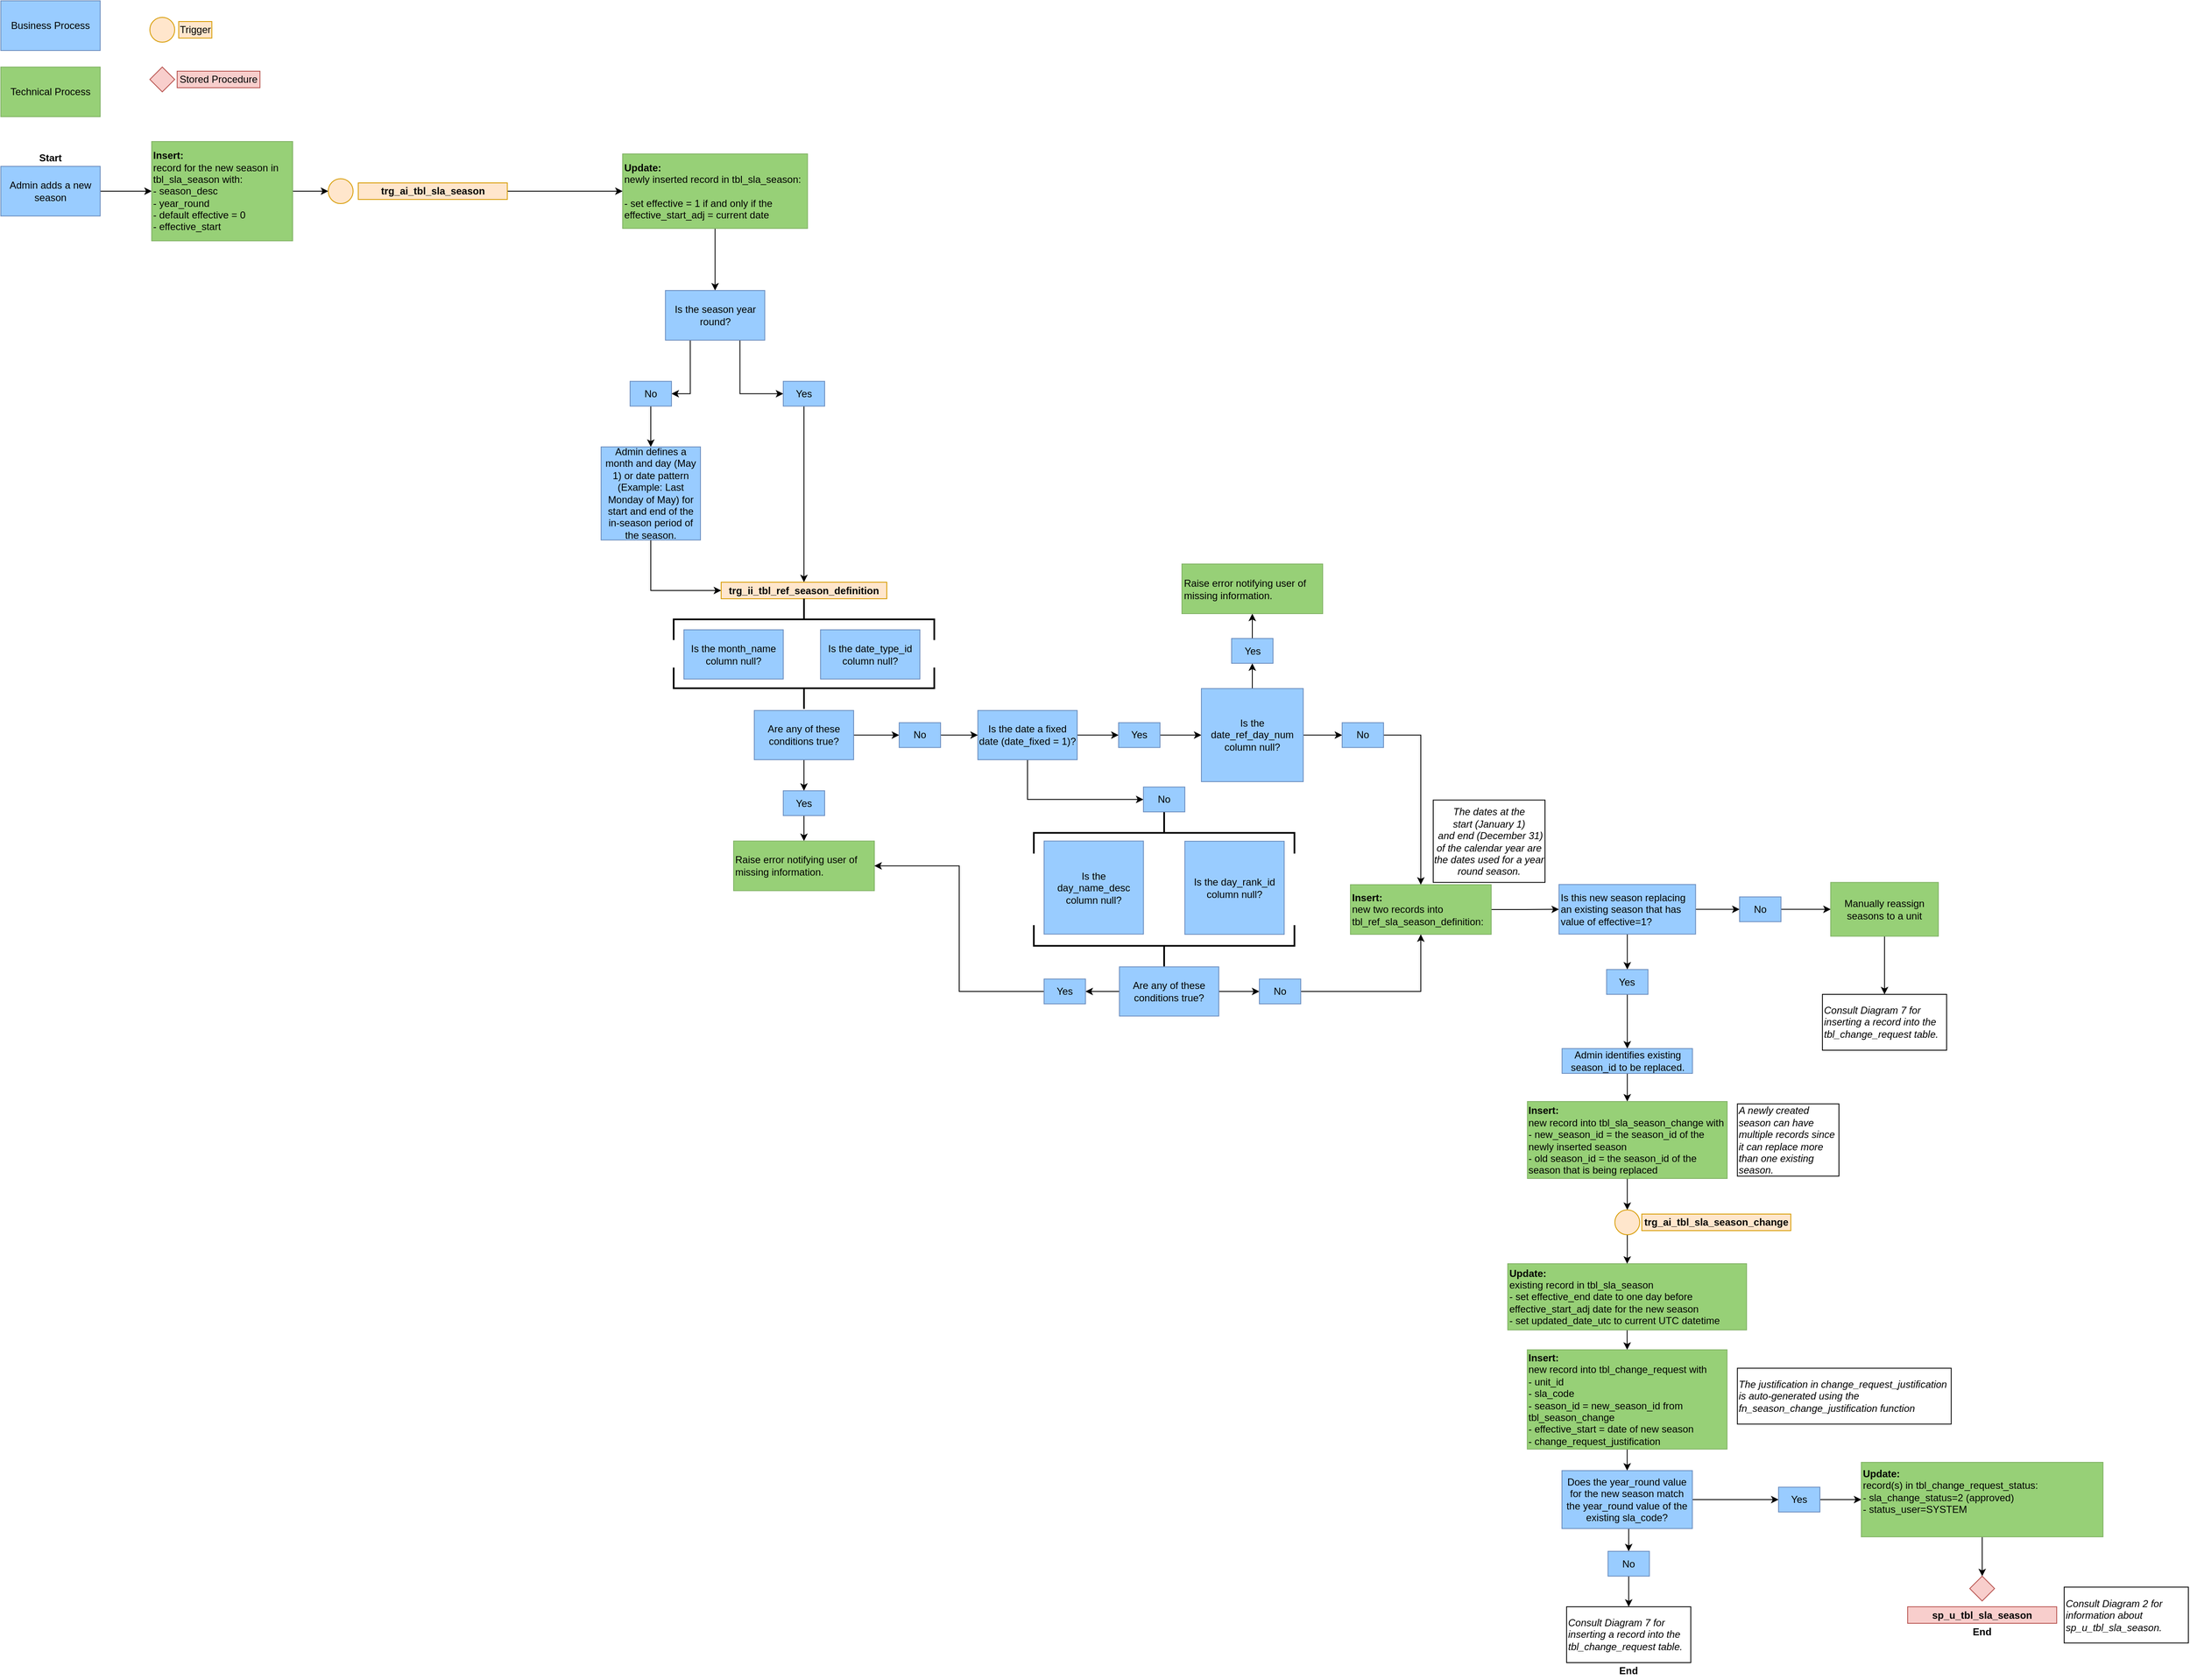<mxfile version="13.7.6" type="github">
  <diagram id="4DkwhPr2-WqgIGUP0eRN" name="Page-1">
    <mxGraphModel dx="1185" dy="662" grid="1" gridSize="10" guides="1" tooltips="1" connect="1" arrows="1" fold="1" page="1" pageScale="1" pageWidth="850" pageHeight="1100" math="0" shadow="0">
      <root>
        <mxCell id="0" />
        <mxCell id="1" parent="0" />
        <mxCell id="fpFHfdpzBPYg8LwL1SFc-1" value="Business Process" style="rounded=0;whiteSpace=wrap;html=1;fillColor=#99CCFF;strokeColor=#6c8ebf;" parent="1" vertex="1">
          <mxGeometry width="120" height="60" as="geometry" />
        </mxCell>
        <mxCell id="fpFHfdpzBPYg8LwL1SFc-2" value="Technical Process" style="rounded=0;whiteSpace=wrap;html=1;fillColor=#97D077;strokeColor=#82b366;" parent="1" vertex="1">
          <mxGeometry y="80" width="120" height="60" as="geometry" />
        </mxCell>
        <mxCell id="fpFHfdpzBPYg8LwL1SFc-3" value="" style="ellipse;whiteSpace=wrap;html=1;aspect=fixed;fillColor=#ffe6cc;strokeColor=#d79b00;" parent="1" vertex="1">
          <mxGeometry x="180" y="20" width="30" height="30" as="geometry" />
        </mxCell>
        <mxCell id="fpFHfdpzBPYg8LwL1SFc-4" value="Trigger" style="text;html=1;strokeColor=#d79b00;fillColor=#ffe6cc;align=center;verticalAlign=middle;whiteSpace=wrap;rounded=0;" parent="1" vertex="1">
          <mxGeometry x="214.84" y="25" width="40" height="20" as="geometry" />
        </mxCell>
        <mxCell id="XZEz-qlOAHaJMKjeeI-z-23" style="edgeStyle=orthogonalEdgeStyle;rounded=0;orthogonalLoop=1;jettySize=auto;html=1;exitX=1;exitY=0.5;exitDx=0;exitDy=0;" parent="1" source="fpFHfdpzBPYg8LwL1SFc-7" target="fpFHfdpzBPYg8LwL1SFc-8" edge="1">
          <mxGeometry relative="1" as="geometry" />
        </mxCell>
        <mxCell id="fpFHfdpzBPYg8LwL1SFc-7" value="Admin adds a new season" style="rounded=0;whiteSpace=wrap;html=1;fillColor=#99CCFF;strokeColor=#6c8ebf;" parent="1" vertex="1">
          <mxGeometry y="200" width="120" height="60" as="geometry" />
        </mxCell>
        <mxCell id="XZEz-qlOAHaJMKjeeI-z-25" style="edgeStyle=orthogonalEdgeStyle;rounded=0;orthogonalLoop=1;jettySize=auto;html=1;exitX=1;exitY=0.5;exitDx=0;exitDy=0;entryX=0;entryY=0.5;entryDx=0;entryDy=0;" parent="1" source="fpFHfdpzBPYg8LwL1SFc-8" target="W5VT7vu6px5nTqs0NcFv-1" edge="1">
          <mxGeometry relative="1" as="geometry" />
        </mxCell>
        <mxCell id="fpFHfdpzBPYg8LwL1SFc-8" value="&lt;b&gt;Insert:&lt;/b&gt;&lt;br&gt;record for the new season in tbl_sla_season with:&lt;br&gt;- season_desc&lt;br&gt;- year_round&lt;br&gt;- default effective = 0&lt;br&gt;- effective_start" style="rounded=0;whiteSpace=wrap;html=1;fillColor=#d5e8d4;strokeColor=#82b366;align=left;" parent="1" vertex="1">
          <mxGeometry x="182.33" y="170" width="170" height="120" as="geometry" />
        </mxCell>
        <mxCell id="XZEz-qlOAHaJMKjeeI-z-22" value="" style="edgeStyle=orthogonalEdgeStyle;rounded=0;orthogonalLoop=1;jettySize=auto;html=1;" parent="1" edge="1">
          <mxGeometry relative="1" as="geometry">
            <mxPoint x="2393.04" y="1856" as="sourcePoint" />
            <mxPoint x="2393.04" y="1903.56" as="targetPoint" />
          </mxGeometry>
        </mxCell>
        <mxCell id="0mnIXxgitie9EsV3Na0Z-1" value="Start" style="text;html=1;strokeColor=none;fillColor=none;align=center;verticalAlign=middle;whiteSpace=wrap;rounded=0;fontStyle=1" parent="1" vertex="1">
          <mxGeometry x="40" y="180" width="40" height="20" as="geometry" />
        </mxCell>
        <mxCell id="0mnIXxgitie9EsV3Na0Z-9" value="&lt;b&gt;sp_u_tbl_sla_season&lt;/b&gt;" style="text;html=1;strokeColor=#b85450;fillColor=#f8cecc;align=center;verticalAlign=middle;whiteSpace=wrap;rounded=0;" parent="1" vertex="1">
          <mxGeometry x="2302.98" y="1940.5" width="180" height="20" as="geometry" />
        </mxCell>
        <mxCell id="0mnIXxgitie9EsV3Na0Z-12" value="Consult Diagram 2 for information about sp_u_tbl_sla_season." style="rounded=0;whiteSpace=wrap;html=1;align=left;fontStyle=2;fillColor=none;" parent="1" vertex="1">
          <mxGeometry x="2492.04" y="1916.75" width="150" height="67.5" as="geometry" />
        </mxCell>
        <mxCell id="0mnIXxgitie9EsV3Na0Z-15" value="" style="rhombus;whiteSpace=wrap;html=1;fillColor=#f8cecc;strokeColor=#b85450;" parent="1" vertex="1">
          <mxGeometry x="180" y="80" width="30" height="30" as="geometry" />
        </mxCell>
        <mxCell id="0mnIXxgitie9EsV3Na0Z-16" value="Stored Procedure" style="text;html=1;strokeColor=#b85450;fillColor=#f8cecc;align=center;verticalAlign=middle;whiteSpace=wrap;rounded=0;" parent="1" vertex="1">
          <mxGeometry x="212.96" y="85" width="100" height="20" as="geometry" />
        </mxCell>
        <mxCell id="W5VT7vu6px5nTqs0NcFv-1" value="" style="ellipse;whiteSpace=wrap;html=1;aspect=fixed;fillColor=#ffe6cc;strokeColor=#d79b00;" parent="1" vertex="1">
          <mxGeometry x="395.46" y="215" width="30" height="30" as="geometry" />
        </mxCell>
        <mxCell id="XZEz-qlOAHaJMKjeeI-z-5" style="edgeStyle=orthogonalEdgeStyle;rounded=0;orthogonalLoop=1;jettySize=auto;html=1;exitX=1;exitY=0.5;exitDx=0;exitDy=0;" parent="1" source="W5VT7vu6px5nTqs0NcFv-2" target="W5VT7vu6px5nTqs0NcFv-4" edge="1">
          <mxGeometry relative="1" as="geometry" />
        </mxCell>
        <mxCell id="W5VT7vu6px5nTqs0NcFv-2" value="&lt;b&gt;trg_ai_tbl_sla_season&lt;/b&gt;" style="text;html=1;strokeColor=#d79b00;fillColor=#ffe6cc;align=center;verticalAlign=middle;whiteSpace=wrap;rounded=0;" parent="1" vertex="1">
          <mxGeometry x="431.71" y="220" width="180" height="20" as="geometry" />
        </mxCell>
        <mxCell id="XZEz-qlOAHaJMKjeeI-z-17" style="edgeStyle=orthogonalEdgeStyle;rounded=0;orthogonalLoop=1;jettySize=auto;html=1;exitX=0.5;exitY=1;exitDx=0;exitDy=0;" parent="1" source="W5VT7vu6px5nTqs0NcFv-4" target="W5VT7vu6px5nTqs0NcFv-8" edge="1">
          <mxGeometry relative="1" as="geometry" />
        </mxCell>
        <mxCell id="W5VT7vu6px5nTqs0NcFv-4" value="&lt;b&gt;Update:&lt;/b&gt;&lt;br&gt;newly inserted record in tbl_sla_season:&lt;br&gt;&amp;nbsp;&lt;br&gt;- set effective = 1 if and only if the effective_start_adj = current date" style="rounded=0;whiteSpace=wrap;html=1;fillColor=#97D077;strokeColor=#82b366;align=left;" parent="1" vertex="1">
          <mxGeometry x="751.01" y="185" width="223.29" height="90" as="geometry" />
        </mxCell>
        <mxCell id="XZEz-qlOAHaJMKjeeI-z-12" style="edgeStyle=orthogonalEdgeStyle;rounded=0;orthogonalLoop=1;jettySize=auto;html=1;exitX=0.75;exitY=1;exitDx=0;exitDy=0;entryX=0;entryY=0.5;entryDx=0;entryDy=0;" parent="1" source="W5VT7vu6px5nTqs0NcFv-8" target="W5VT7vu6px5nTqs0NcFv-10" edge="1">
          <mxGeometry relative="1" as="geometry" />
        </mxCell>
        <mxCell id="XZEz-qlOAHaJMKjeeI-z-13" style="edgeStyle=orthogonalEdgeStyle;rounded=0;orthogonalLoop=1;jettySize=auto;html=1;exitX=0.25;exitY=1;exitDx=0;exitDy=0;entryX=1;entryY=0.5;entryDx=0;entryDy=0;" parent="1" source="W5VT7vu6px5nTqs0NcFv-8" target="W5VT7vu6px5nTqs0NcFv-9" edge="1">
          <mxGeometry relative="1" as="geometry" />
        </mxCell>
        <mxCell id="W5VT7vu6px5nTqs0NcFv-8" value="Is the season year round?" style="rounded=0;whiteSpace=wrap;html=1;fillColor=#99CCFF;strokeColor=#6c8ebf;" parent="1" vertex="1">
          <mxGeometry x="802.66" y="350" width="120" height="60" as="geometry" />
        </mxCell>
        <mxCell id="XZEz-qlOAHaJMKjeeI-z-14" style="edgeStyle=orthogonalEdgeStyle;rounded=0;orthogonalLoop=1;jettySize=auto;html=1;exitX=0.5;exitY=1;exitDx=0;exitDy=0;entryX=0.5;entryY=0;entryDx=0;entryDy=0;" parent="1" source="W5VT7vu6px5nTqs0NcFv-9" target="W5VT7vu6px5nTqs0NcFv-15" edge="1">
          <mxGeometry relative="1" as="geometry" />
        </mxCell>
        <mxCell id="W5VT7vu6px5nTqs0NcFv-9" value="No" style="rounded=0;whiteSpace=wrap;html=1;fillColor=#99CCFF;strokeColor=#6c8ebf;align=center;" parent="1" vertex="1">
          <mxGeometry x="760" y="459.75" width="50" height="30" as="geometry" />
        </mxCell>
        <mxCell id="UFlidcO9mRyw9voRycj2-2" style="edgeStyle=orthogonalEdgeStyle;rounded=0;orthogonalLoop=1;jettySize=auto;html=1;exitX=0.5;exitY=1;exitDx=0;exitDy=0;entryX=0.5;entryY=0;entryDx=0;entryDy=0;" parent="1" source="W5VT7vu6px5nTqs0NcFv-10" target="UFlidcO9mRyw9voRycj2-1" edge="1">
          <mxGeometry relative="1" as="geometry" />
        </mxCell>
        <mxCell id="W5VT7vu6px5nTqs0NcFv-10" value="Yes" style="rounded=0;whiteSpace=wrap;html=1;fillColor=#99CCFF;strokeColor=#6c8ebf;align=center;" parent="1" vertex="1">
          <mxGeometry x="945" y="459.75" width="50" height="30" as="geometry" />
        </mxCell>
        <mxCell id="D1ovcPBO3w_oDZcapM56-44" style="edgeStyle=orthogonalEdgeStyle;rounded=0;orthogonalLoop=1;jettySize=auto;html=1;exitX=1;exitY=0.5;exitDx=0;exitDy=0;entryX=0;entryY=0.5;entryDx=0;entryDy=0;" edge="1" parent="1" source="W5VT7vu6px5nTqs0NcFv-14" target="D1ovcPBO3w_oDZcapM56-7">
          <mxGeometry relative="1" as="geometry" />
        </mxCell>
        <mxCell id="W5VT7vu6px5nTqs0NcFv-14" value="&lt;b&gt;Insert:&lt;/b&gt;&lt;br&gt;new two records into tbl_ref_sla_season_definition:" style="rounded=0;whiteSpace=wrap;html=1;fillColor=#97D077;strokeColor=#82b366;align=left;" parent="1" vertex="1">
          <mxGeometry x="1630" y="1068" width="170" height="60" as="geometry" />
        </mxCell>
        <mxCell id="UFlidcO9mRyw9voRycj2-3" style="edgeStyle=orthogonalEdgeStyle;rounded=0;orthogonalLoop=1;jettySize=auto;html=1;exitX=0.5;exitY=1;exitDx=0;exitDy=0;entryX=0;entryY=0.5;entryDx=0;entryDy=0;" parent="1" source="W5VT7vu6px5nTqs0NcFv-15" target="UFlidcO9mRyw9voRycj2-1" edge="1">
          <mxGeometry relative="1" as="geometry" />
        </mxCell>
        <mxCell id="W5VT7vu6px5nTqs0NcFv-15" value="Admin defines a month and day (May 1) or date pattern (Example: Last Monday of May) for start and end of the in-season period of the season." style="rounded=0;whiteSpace=wrap;html=1;fillColor=#99CCFF;strokeColor=#6c8ebf;" parent="1" vertex="1">
          <mxGeometry x="725.0" y="539" width="120" height="112.5" as="geometry" />
        </mxCell>
        <mxCell id="XZEz-qlOAHaJMKjeeI-z-1" value="&lt;i&gt;The dates at the start&amp;nbsp;&lt;/i&gt;&lt;i&gt;(January 1)&lt;/i&gt;&lt;i&gt;&lt;br&gt;&amp;nbsp;and end (&lt;/i&gt;&lt;i&gt;December 31)&lt;/i&gt;&lt;i&gt;&lt;br&gt;of the calendar year are the dates used for a year round season.&lt;/i&gt;" style="rounded=0;whiteSpace=wrap;html=1;" parent="1" vertex="1">
          <mxGeometry x="1730" y="965.75" width="135" height="99.5" as="geometry" />
        </mxCell>
        <mxCell id="xaypJvQnQSg7XH9IyrJF-1" value="&lt;b&gt;Insert:&lt;/b&gt;&lt;br&gt;record for the new season in tbl_sla_season with:&lt;br&gt;- season_desc&lt;br&gt;- year_round&lt;br&gt;- default effective = 0&lt;br&gt;- effective_start" style="rounded=0;whiteSpace=wrap;html=1;fillColor=#97D077;strokeColor=#82b366;align=left;" parent="1" vertex="1">
          <mxGeometry x="182.33" y="170" width="170" height="120" as="geometry" />
        </mxCell>
        <mxCell id="UFlidcO9mRyw9voRycj2-1" value="&lt;b&gt;trg_ii_tbl_ref_season_definition&lt;/b&gt;" style="text;html=1;strokeColor=#d79b00;fillColor=#ffe6cc;align=center;verticalAlign=middle;whiteSpace=wrap;rounded=0;" parent="1" vertex="1">
          <mxGeometry x="870" y="702.5" width="200" height="20" as="geometry" />
        </mxCell>
        <mxCell id="8h54FBhur8hLjSaqXnzQ-21" style="edgeStyle=orthogonalEdgeStyle;rounded=0;orthogonalLoop=1;jettySize=auto;html=1;exitX=0.5;exitY=1;exitDx=0;exitDy=0;entryX=0;entryY=0.5;entryDx=0;entryDy=0;" parent="1" source="UFlidcO9mRyw9voRycj2-4" target="8h54FBhur8hLjSaqXnzQ-3" edge="1">
          <mxGeometry relative="1" as="geometry" />
        </mxCell>
        <mxCell id="8h54FBhur8hLjSaqXnzQ-22" style="edgeStyle=orthogonalEdgeStyle;rounded=0;orthogonalLoop=1;jettySize=auto;html=1;exitX=1;exitY=0.5;exitDx=0;exitDy=0;" parent="1" source="UFlidcO9mRyw9voRycj2-4" target="8h54FBhur8hLjSaqXnzQ-2" edge="1">
          <mxGeometry relative="1" as="geometry" />
        </mxCell>
        <mxCell id="UFlidcO9mRyw9voRycj2-4" value="Is the date a fixed date (date_fixed = 1)?" style="rounded=0;whiteSpace=wrap;html=1;fillColor=#99CCFF;strokeColor=#6c8ebf;" parent="1" vertex="1">
          <mxGeometry x="1180" y="857.5" width="120" height="59.5" as="geometry" />
        </mxCell>
        <mxCell id="8h54FBhur8hLjSaqXnzQ-23" style="edgeStyle=orthogonalEdgeStyle;rounded=0;orthogonalLoop=1;jettySize=auto;html=1;exitX=1;exitY=0.5;exitDx=0;exitDy=0;entryX=0;entryY=0.5;entryDx=0;entryDy=0;" parent="1" source="8h54FBhur8hLjSaqXnzQ-2" target="8h54FBhur8hLjSaqXnzQ-7" edge="1">
          <mxGeometry relative="1" as="geometry" />
        </mxCell>
        <mxCell id="8h54FBhur8hLjSaqXnzQ-2" value="Yes" style="rounded=0;whiteSpace=wrap;html=1;fillColor=#99CCFF;strokeColor=#6c8ebf;align=center;" parent="1" vertex="1">
          <mxGeometry x="1350" y="872.25" width="50" height="30" as="geometry" />
        </mxCell>
        <mxCell id="8h54FBhur8hLjSaqXnzQ-3" value="No" style="rounded=0;whiteSpace=wrap;html=1;fillColor=#99CCFF;strokeColor=#6c8ebf;align=center;" parent="1" vertex="1">
          <mxGeometry x="1380" y="950" width="50" height="30" as="geometry" />
        </mxCell>
        <mxCell id="8h54FBhur8hLjSaqXnzQ-6" value="Is the day_name_desc column null?" style="rounded=0;whiteSpace=wrap;html=1;fillColor=#99CCFF;strokeColor=#6c8ebf;" parent="1" vertex="1">
          <mxGeometry x="1260" y="1015.25" width="120" height="112.5" as="geometry" />
        </mxCell>
        <mxCell id="8h54FBhur8hLjSaqXnzQ-36" style="edgeStyle=orthogonalEdgeStyle;rounded=0;orthogonalLoop=1;jettySize=auto;html=1;exitX=0.5;exitY=0;exitDx=0;exitDy=0;entryX=0.5;entryY=1;entryDx=0;entryDy=0;" parent="1" source="8h54FBhur8hLjSaqXnzQ-7" target="8h54FBhur8hLjSaqXnzQ-35" edge="1">
          <mxGeometry relative="1" as="geometry" />
        </mxCell>
        <mxCell id="8h54FBhur8hLjSaqXnzQ-39" style="edgeStyle=orthogonalEdgeStyle;rounded=0;orthogonalLoop=1;jettySize=auto;html=1;exitX=1;exitY=0.5;exitDx=0;exitDy=0;entryX=0;entryY=0.5;entryDx=0;entryDy=0;" parent="1" source="8h54FBhur8hLjSaqXnzQ-7" target="8h54FBhur8hLjSaqXnzQ-33" edge="1">
          <mxGeometry relative="1" as="geometry" />
        </mxCell>
        <mxCell id="8h54FBhur8hLjSaqXnzQ-7" value="Is the date_ref_day_num column null?" style="rounded=0;whiteSpace=wrap;html=1;fillColor=#99CCFF;strokeColor=#6c8ebf;" parent="1" vertex="1">
          <mxGeometry x="1450" y="831" width="123" height="112.5" as="geometry" />
        </mxCell>
        <mxCell id="8h54FBhur8hLjSaqXnzQ-8" value="Is the day_rank_id column null?" style="rounded=0;whiteSpace=wrap;html=1;fillColor=#99CCFF;strokeColor=#6c8ebf;" parent="1" vertex="1">
          <mxGeometry x="1430" y="1015.5" width="120" height="112.5" as="geometry" />
        </mxCell>
        <mxCell id="8h54FBhur8hLjSaqXnzQ-9" value="" style="strokeWidth=2;html=1;shape=mxgraph.flowchart.annotation_2;align=left;labelPosition=right;pointerEvents=1;rotation=90;" parent="1" vertex="1">
          <mxGeometry x="1380" y="848" width="50" height="314.75" as="geometry" />
        </mxCell>
        <mxCell id="8h54FBhur8hLjSaqXnzQ-11" value="Is the month_name column null?" style="rounded=0;whiteSpace=wrap;html=1;fillColor=#99CCFF;strokeColor=#6c8ebf;" parent="1" vertex="1">
          <mxGeometry x="825" y="760" width="120" height="59.5" as="geometry" />
        </mxCell>
        <mxCell id="8h54FBhur8hLjSaqXnzQ-12" value="Is the date_type_id column null?" style="rounded=0;whiteSpace=wrap;html=1;fillColor=#99CCFF;strokeColor=#6c8ebf;" parent="1" vertex="1">
          <mxGeometry x="990" y="760" width="120" height="59.5" as="geometry" />
        </mxCell>
        <mxCell id="8h54FBhur8hLjSaqXnzQ-13" value="" style="strokeWidth=2;html=1;shape=mxgraph.flowchart.annotation_2;align=left;labelPosition=right;pointerEvents=1;rotation=90;" parent="1" vertex="1">
          <mxGeometry x="945" y="590" width="50" height="314.75" as="geometry" />
        </mxCell>
        <mxCell id="8h54FBhur8hLjSaqXnzQ-18" value="" style="edgeStyle=orthogonalEdgeStyle;rounded=0;orthogonalLoop=1;jettySize=auto;html=1;" parent="1" source="8h54FBhur8hLjSaqXnzQ-14" target="8h54FBhur8hLjSaqXnzQ-17" edge="1">
          <mxGeometry relative="1" as="geometry" />
        </mxCell>
        <mxCell id="8h54FBhur8hLjSaqXnzQ-19" style="edgeStyle=orthogonalEdgeStyle;rounded=0;orthogonalLoop=1;jettySize=auto;html=1;exitX=1;exitY=0.5;exitDx=0;exitDy=0;entryX=0;entryY=0.5;entryDx=0;entryDy=0;" parent="1" source="8h54FBhur8hLjSaqXnzQ-14" target="8h54FBhur8hLjSaqXnzQ-16" edge="1">
          <mxGeometry relative="1" as="geometry" />
        </mxCell>
        <mxCell id="8h54FBhur8hLjSaqXnzQ-14" value="Are any of these conditions true?" style="rounded=0;whiteSpace=wrap;html=1;fillColor=#99CCFF;strokeColor=#6c8ebf;" parent="1" vertex="1">
          <mxGeometry x="910" y="857.5" width="120" height="59.5" as="geometry" />
        </mxCell>
        <mxCell id="8h54FBhur8hLjSaqXnzQ-15" value="" style="strokeWidth=2;html=1;shape=mxgraph.flowchart.annotation_2;align=left;labelPosition=right;pointerEvents=1;rotation=-90;" parent="1" vertex="1">
          <mxGeometry x="945" y="673.25" width="50" height="314.75" as="geometry" />
        </mxCell>
        <mxCell id="8h54FBhur8hLjSaqXnzQ-28" style="edgeStyle=orthogonalEdgeStyle;rounded=0;orthogonalLoop=1;jettySize=auto;html=1;exitX=1;exitY=0.5;exitDx=0;exitDy=0;entryX=0;entryY=0.5;entryDx=0;entryDy=0;" parent="1" source="8h54FBhur8hLjSaqXnzQ-16" target="UFlidcO9mRyw9voRycj2-4" edge="1">
          <mxGeometry relative="1" as="geometry" />
        </mxCell>
        <mxCell id="8h54FBhur8hLjSaqXnzQ-16" value="No" style="rounded=0;whiteSpace=wrap;html=1;fillColor=#99CCFF;strokeColor=#6c8ebf;align=center;" parent="1" vertex="1">
          <mxGeometry x="1085" y="872.25" width="50" height="30" as="geometry" />
        </mxCell>
        <mxCell id="8h54FBhur8hLjSaqXnzQ-27" style="edgeStyle=orthogonalEdgeStyle;rounded=0;orthogonalLoop=1;jettySize=auto;html=1;exitX=0.5;exitY=1;exitDx=0;exitDy=0;entryX=0.5;entryY=0;entryDx=0;entryDy=0;" parent="1" source="8h54FBhur8hLjSaqXnzQ-17" target="8h54FBhur8hLjSaqXnzQ-24" edge="1">
          <mxGeometry relative="1" as="geometry" />
        </mxCell>
        <mxCell id="8h54FBhur8hLjSaqXnzQ-17" value="Yes" style="rounded=0;whiteSpace=wrap;html=1;fillColor=#99CCFF;strokeColor=#6c8ebf;align=center;" parent="1" vertex="1">
          <mxGeometry x="945" y="954.5" width="50" height="30" as="geometry" />
        </mxCell>
        <mxCell id="8h54FBhur8hLjSaqXnzQ-24" value="Raise error notifying user of missing information." style="rounded=0;whiteSpace=wrap;html=1;fillColor=#97D077;strokeColor=#82b366;align=left;" parent="1" vertex="1">
          <mxGeometry x="885" y="1015.25" width="170" height="60" as="geometry" />
        </mxCell>
        <mxCell id="8h54FBhur8hLjSaqXnzQ-30" value="" style="strokeWidth=2;html=1;shape=mxgraph.flowchart.annotation_2;align=left;labelPosition=right;pointerEvents=1;rotation=-90;" parent="1" vertex="1">
          <mxGeometry x="1380" y="984.5" width="50" height="314.75" as="geometry" />
        </mxCell>
        <mxCell id="8h54FBhur8hLjSaqXnzQ-43" style="edgeStyle=orthogonalEdgeStyle;rounded=0;orthogonalLoop=1;jettySize=auto;html=1;exitX=0;exitY=0.5;exitDx=0;exitDy=0;entryX=1;entryY=0.5;entryDx=0;entryDy=0;" parent="1" source="8h54FBhur8hLjSaqXnzQ-31" target="8h54FBhur8hLjSaqXnzQ-41" edge="1">
          <mxGeometry relative="1" as="geometry" />
        </mxCell>
        <mxCell id="8h54FBhur8hLjSaqXnzQ-45" style="edgeStyle=orthogonalEdgeStyle;rounded=0;orthogonalLoop=1;jettySize=auto;html=1;exitX=1;exitY=0.5;exitDx=0;exitDy=0;entryX=0;entryY=0.5;entryDx=0;entryDy=0;" parent="1" source="8h54FBhur8hLjSaqXnzQ-31" target="8h54FBhur8hLjSaqXnzQ-44" edge="1">
          <mxGeometry relative="1" as="geometry" />
        </mxCell>
        <mxCell id="8h54FBhur8hLjSaqXnzQ-31" value="Are any of these conditions true?" style="rounded=0;whiteSpace=wrap;html=1;fillColor=#99CCFF;strokeColor=#6c8ebf;" parent="1" vertex="1">
          <mxGeometry x="1351" y="1167.25" width="120" height="59.5" as="geometry" />
        </mxCell>
        <mxCell id="8h54FBhur8hLjSaqXnzQ-49" style="edgeStyle=orthogonalEdgeStyle;rounded=0;orthogonalLoop=1;jettySize=auto;html=1;exitX=1;exitY=0.5;exitDx=0;exitDy=0;entryX=0.5;entryY=0;entryDx=0;entryDy=0;" parent="1" source="8h54FBhur8hLjSaqXnzQ-33" target="W5VT7vu6px5nTqs0NcFv-14" edge="1">
          <mxGeometry relative="1" as="geometry" />
        </mxCell>
        <mxCell id="8h54FBhur8hLjSaqXnzQ-33" value="No" style="rounded=0;whiteSpace=wrap;html=1;fillColor=#99CCFF;strokeColor=#6c8ebf;align=center;" parent="1" vertex="1">
          <mxGeometry x="1620" y="872.25" width="50" height="30" as="geometry" />
        </mxCell>
        <mxCell id="8h54FBhur8hLjSaqXnzQ-38" style="edgeStyle=orthogonalEdgeStyle;rounded=0;orthogonalLoop=1;jettySize=auto;html=1;exitX=0.5;exitY=0;exitDx=0;exitDy=0;" parent="1" source="8h54FBhur8hLjSaqXnzQ-35" target="8h54FBhur8hLjSaqXnzQ-37" edge="1">
          <mxGeometry relative="1" as="geometry" />
        </mxCell>
        <mxCell id="8h54FBhur8hLjSaqXnzQ-35" value="Yes" style="rounded=0;whiteSpace=wrap;html=1;fillColor=#99CCFF;strokeColor=#6c8ebf;align=center;" parent="1" vertex="1">
          <mxGeometry x="1486.5" y="770.5" width="50" height="30" as="geometry" />
        </mxCell>
        <mxCell id="8h54FBhur8hLjSaqXnzQ-37" value="Raise error notifying user of missing information." style="rounded=0;whiteSpace=wrap;html=1;fillColor=#97D077;strokeColor=#82b366;align=left;" parent="1" vertex="1">
          <mxGeometry x="1426.5" y="680.5" width="170" height="60" as="geometry" />
        </mxCell>
        <mxCell id="8h54FBhur8hLjSaqXnzQ-48" style="edgeStyle=orthogonalEdgeStyle;rounded=0;orthogonalLoop=1;jettySize=auto;html=1;exitX=0;exitY=0.5;exitDx=0;exitDy=0;entryX=1;entryY=0.5;entryDx=0;entryDy=0;" parent="1" source="8h54FBhur8hLjSaqXnzQ-41" target="8h54FBhur8hLjSaqXnzQ-24" edge="1">
          <mxGeometry relative="1" as="geometry" />
        </mxCell>
        <mxCell id="8h54FBhur8hLjSaqXnzQ-41" value="Yes" style="rounded=0;whiteSpace=wrap;html=1;fillColor=#99CCFF;strokeColor=#6c8ebf;align=center;" parent="1" vertex="1">
          <mxGeometry x="1260" y="1182" width="50" height="30" as="geometry" />
        </mxCell>
        <mxCell id="8h54FBhur8hLjSaqXnzQ-46" style="edgeStyle=orthogonalEdgeStyle;rounded=0;orthogonalLoop=1;jettySize=auto;html=1;exitX=1;exitY=0.5;exitDx=0;exitDy=0;entryX=0.5;entryY=1;entryDx=0;entryDy=0;" parent="1" source="8h54FBhur8hLjSaqXnzQ-44" target="W5VT7vu6px5nTqs0NcFv-14" edge="1">
          <mxGeometry relative="1" as="geometry" />
        </mxCell>
        <mxCell id="8h54FBhur8hLjSaqXnzQ-44" value="No" style="rounded=0;whiteSpace=wrap;html=1;fillColor=#99CCFF;strokeColor=#6c8ebf;align=center;" parent="1" vertex="1">
          <mxGeometry x="1520" y="1182" width="50" height="30" as="geometry" />
        </mxCell>
        <mxCell id="D1ovcPBO3w_oDZcapM56-5" value="" style="edgeStyle=orthogonalEdgeStyle;rounded=0;orthogonalLoop=1;jettySize=auto;html=1;" edge="1" source="D1ovcPBO3w_oDZcapM56-7" target="D1ovcPBO3w_oDZcapM56-17" parent="1">
          <mxGeometry relative="1" as="geometry" />
        </mxCell>
        <mxCell id="D1ovcPBO3w_oDZcapM56-6" value="" style="edgeStyle=orthogonalEdgeStyle;rounded=0;orthogonalLoop=1;jettySize=auto;html=1;" edge="1" source="D1ovcPBO3w_oDZcapM56-7" target="D1ovcPBO3w_oDZcapM56-9" parent="1">
          <mxGeometry relative="1" as="geometry" />
        </mxCell>
        <mxCell id="D1ovcPBO3w_oDZcapM56-7" value="Is this new season replacing an existing season that has value of effective=1?" style="rounded=0;whiteSpace=wrap;html=1;fillColor=#99CCFF;strokeColor=#6c8ebf;align=left;" vertex="1" parent="1">
          <mxGeometry x="1881.87" y="1067.75" width="165" height="60" as="geometry" />
        </mxCell>
        <mxCell id="D1ovcPBO3w_oDZcapM56-8" style="edgeStyle=orthogonalEdgeStyle;rounded=0;orthogonalLoop=1;jettySize=auto;html=1;exitX=0.5;exitY=1;exitDx=0;exitDy=0;entryX=0.5;entryY=0;entryDx=0;entryDy=0;" edge="1" source="D1ovcPBO3w_oDZcapM56-9" target="D1ovcPBO3w_oDZcapM56-11" parent="1">
          <mxGeometry relative="1" as="geometry" />
        </mxCell>
        <mxCell id="D1ovcPBO3w_oDZcapM56-9" value="Yes" style="rounded=0;whiteSpace=wrap;html=1;fillColor=#99CCFF;strokeColor=#6c8ebf;align=center;" vertex="1" parent="1">
          <mxGeometry x="1939.37" y="1170.5" width="50" height="30" as="geometry" />
        </mxCell>
        <mxCell id="D1ovcPBO3w_oDZcapM56-10" style="edgeStyle=orthogonalEdgeStyle;rounded=0;orthogonalLoop=1;jettySize=auto;html=1;exitX=0.5;exitY=1;exitDx=0;exitDy=0;entryX=0.5;entryY=0;entryDx=0;entryDy=0;" edge="1" source="D1ovcPBO3w_oDZcapM56-11" target="D1ovcPBO3w_oDZcapM56-13" parent="1">
          <mxGeometry relative="1" as="geometry" />
        </mxCell>
        <mxCell id="D1ovcPBO3w_oDZcapM56-11" value="Admin identifies existing season_id to be replaced." style="rounded=0;whiteSpace=wrap;html=1;fillColor=#99CCFF;strokeColor=#6c8ebf;align=center;" vertex="1" parent="1">
          <mxGeometry x="1885.62" y="1266" width="157.5" height="30" as="geometry" />
        </mxCell>
        <mxCell id="D1ovcPBO3w_oDZcapM56-12" style="edgeStyle=orthogonalEdgeStyle;rounded=0;orthogonalLoop=1;jettySize=auto;html=1;" edge="1" source="D1ovcPBO3w_oDZcapM56-13" target="D1ovcPBO3w_oDZcapM56-20" parent="1">
          <mxGeometry relative="1" as="geometry" />
        </mxCell>
        <mxCell id="D1ovcPBO3w_oDZcapM56-13" value="&lt;div style=&quot;text-align: left&quot;&gt;&lt;b&gt;Insert:&lt;/b&gt;&lt;/div&gt;&lt;div style=&quot;text-align: left&quot;&gt;&lt;span&gt;new record into tbl_sla_season_change with&lt;/span&gt;&lt;/div&gt;&lt;div style=&quot;text-align: left&quot;&gt;&lt;span&gt;- new_season_id = the season_id of the newly inserted season&lt;/span&gt;&lt;/div&gt;&lt;div style=&quot;text-align: left&quot;&gt;&lt;span&gt;- old season_id = the season_id of the season that is being replaced&lt;/span&gt;&lt;/div&gt;" style="rounded=0;whiteSpace=wrap;html=1;fillColor=#97D077;strokeColor=#82b366;align=center;" vertex="1" parent="1">
          <mxGeometry x="1843.74" y="1330" width="241.25" height="93" as="geometry" />
        </mxCell>
        <mxCell id="D1ovcPBO3w_oDZcapM56-14" style="edgeStyle=orthogonalEdgeStyle;rounded=0;orthogonalLoop=1;jettySize=auto;html=1;entryX=0.5;entryY=0;entryDx=0;entryDy=0;" edge="1" source="D1ovcPBO3w_oDZcapM56-15" target="D1ovcPBO3w_oDZcapM56-23" parent="1">
          <mxGeometry relative="1" as="geometry">
            <mxPoint x="2224.84" y="1746" as="targetPoint" />
          </mxGeometry>
        </mxCell>
        <mxCell id="D1ovcPBO3w_oDZcapM56-15" value="&lt;div&gt;&lt;b&gt;Update:&lt;/b&gt;&lt;/div&gt;&lt;div&gt;existing record in tbl_sla_season&lt;/div&gt;&lt;div&gt;- set effective_end date to one day before effective_start_adj date for the new season&lt;/div&gt;&lt;div&gt;- set updated_date_utc to current UTC datetime&amp;nbsp;&lt;/div&gt;" style="rounded=0;whiteSpace=wrap;html=1;fillColor=#97D077;strokeColor=#82b366;align=left;labelPosition=center;verticalLabelPosition=middle;verticalAlign=middle;" vertex="1" parent="1">
          <mxGeometry x="1820" y="1526" width="288.44" height="80" as="geometry" />
        </mxCell>
        <mxCell id="D1ovcPBO3w_oDZcapM56-45" style="edgeStyle=orthogonalEdgeStyle;rounded=0;orthogonalLoop=1;jettySize=auto;html=1;exitX=1;exitY=0.5;exitDx=0;exitDy=0;entryX=0;entryY=0.5;entryDx=0;entryDy=0;" edge="1" parent="1" source="D1ovcPBO3w_oDZcapM56-17" target="D1ovcPBO3w_oDZcapM56-34">
          <mxGeometry relative="1" as="geometry" />
        </mxCell>
        <mxCell id="D1ovcPBO3w_oDZcapM56-17" value="No" style="rounded=0;whiteSpace=wrap;html=1;fillColor=#99CCFF;strokeColor=#6c8ebf;align=center;" vertex="1" parent="1">
          <mxGeometry x="2100" y="1082.75" width="50" height="30" as="geometry" />
        </mxCell>
        <mxCell id="D1ovcPBO3w_oDZcapM56-19" style="edgeStyle=orthogonalEdgeStyle;rounded=0;orthogonalLoop=1;jettySize=auto;html=1;entryX=0.5;entryY=0;entryDx=0;entryDy=0;" edge="1" source="D1ovcPBO3w_oDZcapM56-20" target="D1ovcPBO3w_oDZcapM56-15" parent="1">
          <mxGeometry relative="1" as="geometry" />
        </mxCell>
        <mxCell id="D1ovcPBO3w_oDZcapM56-20" value="" style="ellipse;whiteSpace=wrap;html=1;aspect=fixed;fillColor=#ffe6cc;strokeColor=#d79b00;" vertex="1" parent="1">
          <mxGeometry x="1949.36" y="1461" width="30" height="30" as="geometry" />
        </mxCell>
        <mxCell id="D1ovcPBO3w_oDZcapM56-21" value="&lt;b&gt;trg_ai_tbl_sla_season_change&lt;/b&gt;" style="text;html=1;strokeColor=#d79b00;fillColor=#ffe6cc;align=center;verticalAlign=middle;whiteSpace=wrap;rounded=0;" vertex="1" parent="1">
          <mxGeometry x="1981.89" y="1466" width="180" height="20" as="geometry" />
        </mxCell>
        <mxCell id="D1ovcPBO3w_oDZcapM56-22" style="edgeStyle=orthogonalEdgeStyle;rounded=0;orthogonalLoop=1;jettySize=auto;html=1;entryX=0.5;entryY=0;entryDx=0;entryDy=0;" edge="1" source="D1ovcPBO3w_oDZcapM56-23" target="D1ovcPBO3w_oDZcapM56-27" parent="1">
          <mxGeometry relative="1" as="geometry" />
        </mxCell>
        <mxCell id="D1ovcPBO3w_oDZcapM56-23" value="&lt;div style=&quot;text-align: left&quot;&gt;&lt;b&gt;Insert:&lt;/b&gt;&lt;/div&gt;&lt;div style=&quot;text-align: left&quot;&gt;&lt;span&gt;new record into tbl_change_request with&lt;/span&gt;&lt;/div&gt;&lt;div style=&quot;text-align: left&quot;&gt;&lt;span&gt;- unit_id&lt;/span&gt;&lt;/div&gt;&lt;div style=&quot;text-align: left&quot;&gt;&lt;span&gt;- sla_code&lt;/span&gt;&lt;/div&gt;&lt;div style=&quot;text-align: left&quot;&gt;&lt;span&gt;- season_id =&amp;nbsp;&lt;/span&gt;&lt;span&gt;new_season_id from tbl_season_change&lt;/span&gt;&lt;/div&gt;&lt;div style=&quot;text-align: left&quot;&gt;- effective_start = date of new season&lt;/div&gt;&lt;div style=&quot;text-align: left&quot;&gt;- change_request_justification&lt;/div&gt;" style="rounded=0;whiteSpace=wrap;html=1;fillColor=#97D077;strokeColor=#82b366;align=center;" vertex="1" parent="1">
          <mxGeometry x="1843.6" y="1630" width="241.25" height="120" as="geometry" />
        </mxCell>
        <mxCell id="D1ovcPBO3w_oDZcapM56-24" value="The justification in change_request_justification is auto-generated using the fn_season_change_justification function" style="rounded=0;whiteSpace=wrap;html=1;align=left;fontStyle=2;fillColor=none;" vertex="1" parent="1">
          <mxGeometry x="2097.35" y="1652.25" width="258.27" height="67.5" as="geometry" />
        </mxCell>
        <mxCell id="D1ovcPBO3w_oDZcapM56-25" style="edgeStyle=orthogonalEdgeStyle;rounded=0;orthogonalLoop=1;jettySize=auto;html=1;exitX=1;exitY=0.5;exitDx=0;exitDy=0;entryX=0;entryY=0.5;entryDx=0;entryDy=0;" edge="1" source="D1ovcPBO3w_oDZcapM56-27" target="D1ovcPBO3w_oDZcapM56-30" parent="1">
          <mxGeometry relative="1" as="geometry" />
        </mxCell>
        <mxCell id="D1ovcPBO3w_oDZcapM56-26" style="edgeStyle=orthogonalEdgeStyle;rounded=0;orthogonalLoop=1;jettySize=auto;html=1;exitX=0.5;exitY=1;exitDx=0;exitDy=0;entryX=0.5;entryY=0;entryDx=0;entryDy=0;" edge="1" source="D1ovcPBO3w_oDZcapM56-27" target="D1ovcPBO3w_oDZcapM56-32" parent="1">
          <mxGeometry relative="1" as="geometry" />
        </mxCell>
        <mxCell id="D1ovcPBO3w_oDZcapM56-27" value="Does the year_round value for the new season match the year_round value of the existing sla_code?" style="rounded=0;whiteSpace=wrap;html=1;fillColor=#99CCFF;strokeColor=#6c8ebf;align=center;" vertex="1" parent="1">
          <mxGeometry x="1885.47" y="1776" width="157.5" height="70" as="geometry" />
        </mxCell>
        <mxCell id="D1ovcPBO3w_oDZcapM56-28" value="Consult Diagram 7 for inserting a record into the tbl_change_request table." style="rounded=0;whiteSpace=wrap;html=1;align=left;fontStyle=2;fillColor=none;" vertex="1" parent="1">
          <mxGeometry x="1891.09" y="1940.5" width="150" height="67.5" as="geometry" />
        </mxCell>
        <mxCell id="D1ovcPBO3w_oDZcapM56-29" style="edgeStyle=orthogonalEdgeStyle;rounded=0;orthogonalLoop=1;jettySize=auto;html=1;entryX=0;entryY=0.5;entryDx=0;entryDy=0;" edge="1" source="D1ovcPBO3w_oDZcapM56-30" target="D1ovcPBO3w_oDZcapM56-37" parent="1">
          <mxGeometry relative="1" as="geometry">
            <mxPoint x="2454.92" y="1873.5" as="targetPoint" />
          </mxGeometry>
        </mxCell>
        <mxCell id="D1ovcPBO3w_oDZcapM56-30" value="Yes" style="rounded=0;whiteSpace=wrap;html=1;fillColor=#99CCFF;strokeColor=#6c8ebf;align=center;" vertex="1" parent="1">
          <mxGeometry x="2147.04" y="1796" width="50" height="30" as="geometry" />
        </mxCell>
        <mxCell id="D1ovcPBO3w_oDZcapM56-31" style="edgeStyle=orthogonalEdgeStyle;rounded=0;orthogonalLoop=1;jettySize=auto;html=1;exitX=0.5;exitY=1;exitDx=0;exitDy=0;entryX=0.5;entryY=0;entryDx=0;entryDy=0;" edge="1" source="D1ovcPBO3w_oDZcapM56-32" target="D1ovcPBO3w_oDZcapM56-28" parent="1">
          <mxGeometry relative="1" as="geometry" />
        </mxCell>
        <mxCell id="D1ovcPBO3w_oDZcapM56-32" value="No" style="rounded=0;whiteSpace=wrap;html=1;fillColor=#99CCFF;strokeColor=#6c8ebf;align=center;" vertex="1" parent="1">
          <mxGeometry x="1941.09" y="1873.5" width="50" height="30" as="geometry" />
        </mxCell>
        <mxCell id="D1ovcPBO3w_oDZcapM56-33" style="edgeStyle=orthogonalEdgeStyle;rounded=0;orthogonalLoop=1;jettySize=auto;html=1;exitX=0.5;exitY=1;exitDx=0;exitDy=0;" edge="1" source="D1ovcPBO3w_oDZcapM56-34" target="D1ovcPBO3w_oDZcapM56-35" parent="1">
          <mxGeometry relative="1" as="geometry" />
        </mxCell>
        <mxCell id="D1ovcPBO3w_oDZcapM56-34" value="Manually reassign seasons to a unit" style="rounded=0;whiteSpace=wrap;html=1;fillColor=#97D077;strokeColor=#82b366;align=center;" vertex="1" parent="1">
          <mxGeometry x="2210.07" y="1065.25" width="130" height="65" as="geometry" />
        </mxCell>
        <mxCell id="D1ovcPBO3w_oDZcapM56-35" value="Consult Diagram 7 for inserting a record into the tbl_change_request table." style="rounded=0;whiteSpace=wrap;html=1;align=left;fontStyle=2;fillColor=none;" vertex="1" parent="1">
          <mxGeometry x="2200.07" y="1200.5" width="150" height="67.5" as="geometry" />
        </mxCell>
        <mxCell id="D1ovcPBO3w_oDZcapM56-36" value="End" style="text;html=1;strokeColor=none;fillColor=none;align=center;verticalAlign=middle;whiteSpace=wrap;rounded=0;fontStyle=1" vertex="1" parent="1">
          <mxGeometry x="1946.09" y="2008" width="40" height="20" as="geometry" />
        </mxCell>
        <mxCell id="D1ovcPBO3w_oDZcapM56-37" value="&lt;div&gt;&lt;b&gt;Update:&lt;/b&gt;&lt;/div&gt;&lt;div&gt;&lt;span&gt;record(s) in tbl_change_request_status:&lt;/span&gt;&lt;/div&gt;&lt;div&gt;&lt;span&gt;- sla_change_status=2 (approved)&lt;/span&gt;&lt;/div&gt;&lt;div&gt;&lt;span&gt;- status_user=SYSTEM&lt;/span&gt;&lt;/div&gt;&lt;div&gt;&lt;span&gt;&lt;br&gt;&lt;/span&gt;&lt;/div&gt;" style="rounded=0;whiteSpace=wrap;html=1;fillColor=#97D077;strokeColor=#82b366;align=left;verticalAlign=top;" vertex="1" parent="1">
          <mxGeometry x="2247.04" y="1766" width="291.88" height="90" as="geometry" />
        </mxCell>
        <mxCell id="D1ovcPBO3w_oDZcapM56-38" value="" style="rhombus;whiteSpace=wrap;html=1;fillColor=#f8cecc;strokeColor=#b85450;" vertex="1" parent="1">
          <mxGeometry x="2377.98" y="1903.5" width="30" height="30" as="geometry" />
        </mxCell>
        <mxCell id="D1ovcPBO3w_oDZcapM56-39" value="End" style="text;html=1;strokeColor=none;fillColor=none;align=center;verticalAlign=middle;whiteSpace=wrap;rounded=0;fontStyle=1" vertex="1" parent="1">
          <mxGeometry x="2372.98" y="1960.5" width="40" height="20" as="geometry" />
        </mxCell>
        <mxCell id="D1ovcPBO3w_oDZcapM56-46" value="A newly created season can have multiple records since it can replace more than one existing season." style="rounded=0;whiteSpace=wrap;html=1;align=left;fontStyle=2;fillColor=none;" vertex="1" parent="1">
          <mxGeometry x="2097.35" y="1332.88" width="122.65" height="87.25" as="geometry" />
        </mxCell>
      </root>
    </mxGraphModel>
  </diagram>
</mxfile>
